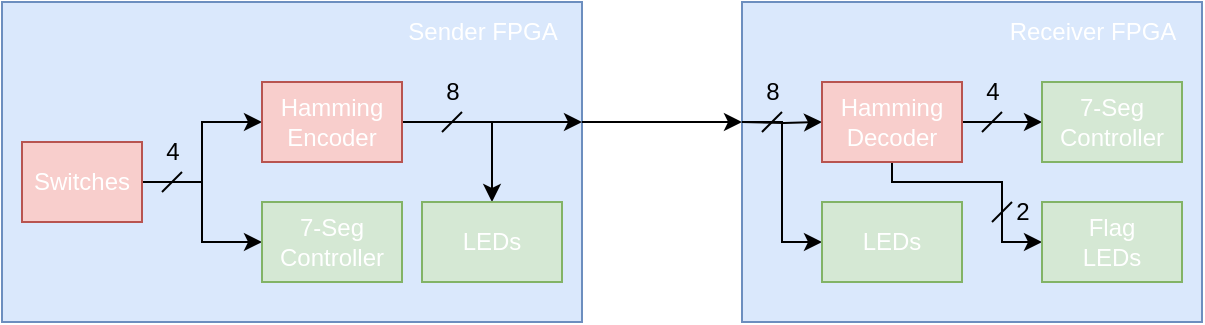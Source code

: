 <mxfile version="20.3.0" type="device"><diagram id="jBwdydHJORkzSVj8FHlV" name="Page-1"><mxGraphModel dx="1480" dy="586" grid="1" gridSize="10" guides="1" tooltips="1" connect="1" arrows="1" fold="1" page="1" pageScale="1" pageWidth="850" pageHeight="1100" math="0" shadow="0"><root><mxCell id="0"/><mxCell id="1" parent="0"/><mxCell id="yDODBU73wSbIP2ov7y7D-53" value="" style="rounded=0;whiteSpace=wrap;html=1;fillColor=#dae8fc;strokeColor=#6c8ebf;" vertex="1" parent="1"><mxGeometry x="360" y="580" width="230" height="160" as="geometry"/></mxCell><mxCell id="yDODBU73wSbIP2ov7y7D-10" value="" style="rounded=0;whiteSpace=wrap;html=1;fillColor=#dae8fc;strokeColor=#6c8ebf;" vertex="1" parent="1"><mxGeometry x="-10" y="580" width="290" height="160" as="geometry"/></mxCell><mxCell id="yDODBU73wSbIP2ov7y7D-3" value="" style="endArrow=none;html=1;rounded=0;" edge="1" parent="1"><mxGeometry width="50" height="50" relative="1" as="geometry"><mxPoint x="70" y="675" as="sourcePoint"/><mxPoint x="80" y="665" as="targetPoint"/></mxGeometry></mxCell><mxCell id="yDODBU73wSbIP2ov7y7D-5" value="" style="endArrow=none;html=1;rounded=0;" edge="1" parent="1"><mxGeometry width="50" height="50" relative="1" as="geometry"><mxPoint x="210" y="645" as="sourcePoint"/><mxPoint x="220" y="635" as="targetPoint"/></mxGeometry></mxCell><mxCell id="yDODBU73wSbIP2ov7y7D-6" value="8" style="text;html=1;align=center;verticalAlign=middle;resizable=0;points=[];autosize=1;strokeColor=none;fillColor=none;" vertex="1" parent="1"><mxGeometry x="200" y="610" width="30" height="30" as="geometry"/></mxCell><mxCell id="yDODBU73wSbIP2ov7y7D-7" value="4" style="text;html=1;align=center;verticalAlign=middle;resizable=0;points=[];autosize=1;strokeColor=none;fillColor=none;" vertex="1" parent="1"><mxGeometry x="60" y="640" width="30" height="30" as="geometry"/></mxCell><mxCell id="yDODBU73wSbIP2ov7y7D-26" style="edgeStyle=orthogonalEdgeStyle;rounded=0;orthogonalLoop=1;jettySize=auto;html=1;entryX=0;entryY=0.5;entryDx=0;entryDy=0;" edge="1" parent="1" target="yDODBU73wSbIP2ov7y7D-8"><mxGeometry relative="1" as="geometry"><mxPoint x="60" y="670" as="sourcePoint"/><Array as="points"><mxPoint x="90" y="670"/><mxPoint x="90" y="640"/></Array></mxGeometry></mxCell><mxCell id="yDODBU73wSbIP2ov7y7D-28" style="edgeStyle=orthogonalEdgeStyle;rounded=0;orthogonalLoop=1;jettySize=auto;html=1;exitX=1;exitY=0.5;exitDx=0;exitDy=0;" edge="1" parent="1" source="yDODBU73wSbIP2ov7y7D-8" target="yDODBU73wSbIP2ov7y7D-27"><mxGeometry relative="1" as="geometry"/></mxCell><mxCell id="yDODBU73wSbIP2ov7y7D-30" style="edgeStyle=orthogonalEdgeStyle;rounded=0;orthogonalLoop=1;jettySize=auto;html=1;exitX=1;exitY=0.5;exitDx=0;exitDy=0;" edge="1" parent="1" source="yDODBU73wSbIP2ov7y7D-8"><mxGeometry relative="1" as="geometry"><mxPoint x="280" y="640" as="targetPoint"/></mxGeometry></mxCell><mxCell id="yDODBU73wSbIP2ov7y7D-8" value="Hamming&lt;br&gt;Encoder" style="rounded=0;whiteSpace=wrap;html=1;fillColor=#f8cecc;strokeColor=#b85450;fontColor=#FFFFFF;" vertex="1" parent="1"><mxGeometry x="120" y="620" width="70" height="40" as="geometry"/></mxCell><mxCell id="yDODBU73wSbIP2ov7y7D-25" style="edgeStyle=orthogonalEdgeStyle;rounded=0;orthogonalLoop=1;jettySize=auto;html=1;entryX=0;entryY=0.5;entryDx=0;entryDy=0;" edge="1" parent="1" target="yDODBU73wSbIP2ov7y7D-9"><mxGeometry relative="1" as="geometry"><mxPoint x="60" y="670" as="sourcePoint"/><Array as="points"><mxPoint x="90" y="670"/><mxPoint x="90" y="700"/></Array></mxGeometry></mxCell><mxCell id="yDODBU73wSbIP2ov7y7D-9" value="7-Seg&lt;br&gt;Controller" style="rounded=0;whiteSpace=wrap;html=1;fillColor=#d5e8d4;strokeColor=#82b366;fontColor=#FFFFFF;" vertex="1" parent="1"><mxGeometry x="120" y="680" width="70" height="40" as="geometry"/></mxCell><mxCell id="yDODBU73wSbIP2ov7y7D-32" style="edgeStyle=orthogonalEdgeStyle;rounded=0;orthogonalLoop=1;jettySize=auto;html=1;exitX=0;exitY=0.5;exitDx=0;exitDy=0;entryX=0;entryY=0.5;entryDx=0;entryDy=0;" edge="1" parent="1" target="yDODBU73wSbIP2ov7y7D-11"><mxGeometry relative="1" as="geometry"><mxPoint x="360" y="640" as="sourcePoint"/></mxGeometry></mxCell><mxCell id="yDODBU73wSbIP2ov7y7D-46" style="edgeStyle=orthogonalEdgeStyle;rounded=0;orthogonalLoop=1;jettySize=auto;html=1;exitX=1;exitY=0.5;exitDx=0;exitDy=0;entryX=0;entryY=0.5;entryDx=0;entryDy=0;" edge="1" parent="1" source="yDODBU73wSbIP2ov7y7D-11" target="yDODBU73wSbIP2ov7y7D-34"><mxGeometry relative="1" as="geometry"/></mxCell><mxCell id="yDODBU73wSbIP2ov7y7D-58" style="edgeStyle=orthogonalEdgeStyle;rounded=0;orthogonalLoop=1;jettySize=auto;html=1;exitX=0.5;exitY=1;exitDx=0;exitDy=0;entryX=0;entryY=0.5;entryDx=0;entryDy=0;fontColor=#FFFFFF;" edge="1" parent="1" source="yDODBU73wSbIP2ov7y7D-11" target="yDODBU73wSbIP2ov7y7D-64"><mxGeometry relative="1" as="geometry"><Array as="points"><mxPoint x="435" y="670"/><mxPoint x="490" y="670"/><mxPoint x="490" y="700"/></Array></mxGeometry></mxCell><mxCell id="yDODBU73wSbIP2ov7y7D-11" value="Hamming&lt;br&gt;Decoder" style="rounded=0;whiteSpace=wrap;html=1;fillColor=#f8cecc;strokeColor=#b85450;fontColor=#FFFFFF;" vertex="1" parent="1"><mxGeometry x="400" y="620" width="70" height="40" as="geometry"/></mxCell><mxCell id="yDODBU73wSbIP2ov7y7D-27" value="LEDs" style="rounded=0;whiteSpace=wrap;html=1;fillColor=#d5e8d4;strokeColor=#82b366;fontColor=#FFFFFF;" vertex="1" parent="1"><mxGeometry x="200" y="680" width="70" height="40" as="geometry"/></mxCell><mxCell id="yDODBU73wSbIP2ov7y7D-33" style="edgeStyle=orthogonalEdgeStyle;rounded=0;orthogonalLoop=1;jettySize=auto;html=1;exitX=0;exitY=0.5;exitDx=0;exitDy=0;entryX=0;entryY=0.5;entryDx=0;entryDy=0;" edge="1" parent="1" target="yDODBU73wSbIP2ov7y7D-31"><mxGeometry relative="1" as="geometry"><mxPoint x="360" y="640" as="sourcePoint"/><Array as="points"><mxPoint x="380" y="640"/><mxPoint x="380" y="700"/></Array></mxGeometry></mxCell><mxCell id="yDODBU73wSbIP2ov7y7D-31" value="LEDs" style="rounded=0;whiteSpace=wrap;html=1;fillColor=#d5e8d4;strokeColor=#82b366;fontColor=#FFFFFF;" vertex="1" parent="1"><mxGeometry x="400" y="680" width="70" height="40" as="geometry"/></mxCell><mxCell id="yDODBU73wSbIP2ov7y7D-34" value="7-Seg&lt;br&gt;Controller" style="rounded=0;whiteSpace=wrap;html=1;fillColor=#d5e8d4;strokeColor=#82b366;fontColor=#FFFFFF;" vertex="1" parent="1"><mxGeometry x="510" y="620" width="70" height="40" as="geometry"/></mxCell><mxCell id="yDODBU73wSbIP2ov7y7D-38" value="Sender FPGA" style="text;html=1;align=center;verticalAlign=middle;resizable=0;points=[];autosize=1;strokeColor=none;fillColor=none;fontColor=#FFFFFF;" vertex="1" parent="1"><mxGeometry x="180" y="580" width="100" height="30" as="geometry"/></mxCell><mxCell id="yDODBU73wSbIP2ov7y7D-49" value="" style="endArrow=none;html=1;rounded=0;" edge="1" parent="1"><mxGeometry width="50" height="50" relative="1" as="geometry"><mxPoint x="480" y="645" as="sourcePoint"/><mxPoint x="490" y="635" as="targetPoint"/></mxGeometry></mxCell><mxCell id="yDODBU73wSbIP2ov7y7D-50" value="4" style="text;html=1;align=center;verticalAlign=middle;resizable=0;points=[];autosize=1;strokeColor=none;fillColor=none;" vertex="1" parent="1"><mxGeometry x="470" y="610" width="30" height="30" as="geometry"/></mxCell><mxCell id="yDODBU73wSbIP2ov7y7D-54" value="Receiver FPGA" style="text;html=1;align=center;verticalAlign=middle;resizable=0;points=[];autosize=1;strokeColor=none;fillColor=none;fontColor=#FFFFFF;" vertex="1" parent="1"><mxGeometry x="480" y="580" width="110" height="30" as="geometry"/></mxCell><mxCell id="yDODBU73wSbIP2ov7y7D-56" value="" style="endArrow=classic;html=1;rounded=0;fontColor=#FFFFFF;" edge="1" parent="1"><mxGeometry width="50" height="50" relative="1" as="geometry"><mxPoint x="280" y="640" as="sourcePoint"/><mxPoint x="360" y="640" as="targetPoint"/></mxGeometry></mxCell><mxCell id="yDODBU73wSbIP2ov7y7D-57" value="" style="endArrow=none;html=1;rounded=0;movable=1;resizable=1;rotatable=1;deletable=1;editable=1;connectable=1;" edge="1" parent="1"><mxGeometry width="50" height="50" relative="1" as="geometry"><mxPoint x="485" y="690" as="sourcePoint"/><mxPoint x="495" y="680" as="targetPoint"/></mxGeometry></mxCell><mxCell id="yDODBU73wSbIP2ov7y7D-60" value="2" style="text;html=1;align=center;verticalAlign=middle;resizable=0;points=[];autosize=1;strokeColor=none;fillColor=none;fontColor=#000000;" vertex="1" parent="1"><mxGeometry x="485" y="670" width="30" height="30" as="geometry"/></mxCell><mxCell id="yDODBU73wSbIP2ov7y7D-61" value="" style="endArrow=none;html=1;rounded=0;" edge="1" parent="1"><mxGeometry width="50" height="50" relative="1" as="geometry"><mxPoint x="370" y="645" as="sourcePoint"/><mxPoint x="380" y="635" as="targetPoint"/></mxGeometry></mxCell><mxCell id="yDODBU73wSbIP2ov7y7D-62" value="8" style="text;html=1;align=center;verticalAlign=middle;resizable=0;points=[];autosize=1;strokeColor=none;fillColor=none;" vertex="1" parent="1"><mxGeometry x="360" y="610" width="30" height="30" as="geometry"/></mxCell><mxCell id="yDODBU73wSbIP2ov7y7D-63" value="Switches" style="rounded=0;whiteSpace=wrap;html=1;fillColor=#f8cecc;strokeColor=#b85450;fontColor=#FFFFFF;" vertex="1" parent="1"><mxGeometry y="650" width="60" height="40" as="geometry"/></mxCell><mxCell id="yDODBU73wSbIP2ov7y7D-64" value="Flag&lt;br&gt;LEDs" style="rounded=0;whiteSpace=wrap;html=1;fillColor=#d5e8d4;strokeColor=#82b366;fontColor=#FFFFFF;" vertex="1" parent="1"><mxGeometry x="510" y="680" width="70" height="40" as="geometry"/></mxCell></root></mxGraphModel></diagram></mxfile>